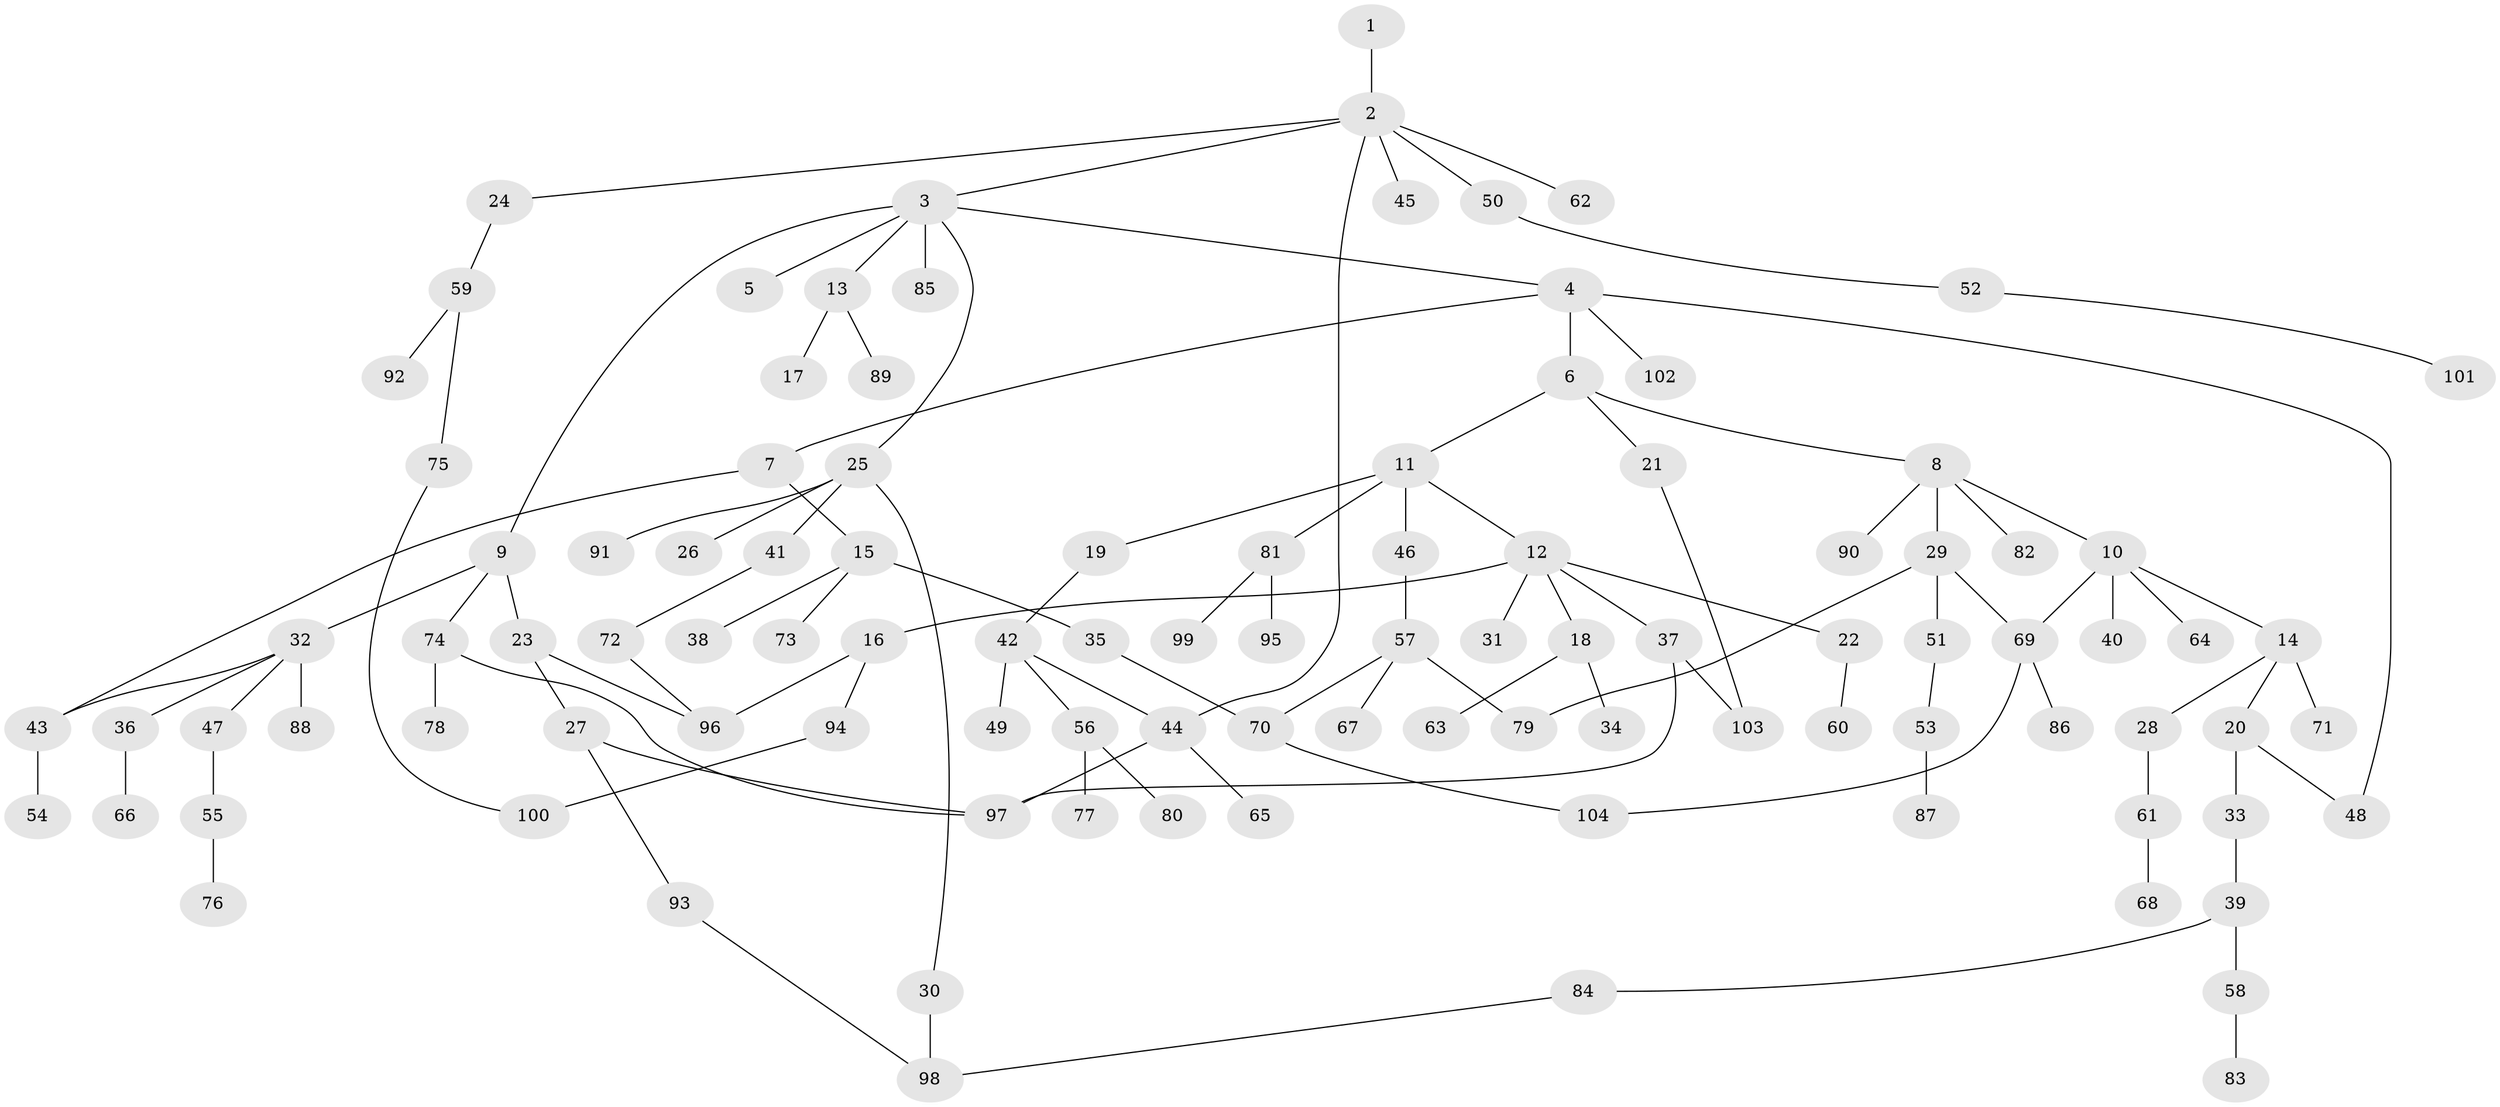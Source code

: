 // coarse degree distribution, {1: 0.38235294117647056, 6: 0.058823529411764705, 7: 0.029411764705882353, 4: 0.10294117647058823, 5: 0.029411764705882353, 2: 0.25, 3: 0.14705882352941177}
// Generated by graph-tools (version 1.1) at 2025/41/03/06/25 10:41:28]
// undirected, 104 vertices, 119 edges
graph export_dot {
graph [start="1"]
  node [color=gray90,style=filled];
  1;
  2;
  3;
  4;
  5;
  6;
  7;
  8;
  9;
  10;
  11;
  12;
  13;
  14;
  15;
  16;
  17;
  18;
  19;
  20;
  21;
  22;
  23;
  24;
  25;
  26;
  27;
  28;
  29;
  30;
  31;
  32;
  33;
  34;
  35;
  36;
  37;
  38;
  39;
  40;
  41;
  42;
  43;
  44;
  45;
  46;
  47;
  48;
  49;
  50;
  51;
  52;
  53;
  54;
  55;
  56;
  57;
  58;
  59;
  60;
  61;
  62;
  63;
  64;
  65;
  66;
  67;
  68;
  69;
  70;
  71;
  72;
  73;
  74;
  75;
  76;
  77;
  78;
  79;
  80;
  81;
  82;
  83;
  84;
  85;
  86;
  87;
  88;
  89;
  90;
  91;
  92;
  93;
  94;
  95;
  96;
  97;
  98;
  99;
  100;
  101;
  102;
  103;
  104;
  1 -- 2;
  2 -- 3;
  2 -- 24;
  2 -- 45;
  2 -- 50;
  2 -- 62;
  2 -- 44;
  3 -- 4;
  3 -- 5;
  3 -- 9;
  3 -- 13;
  3 -- 25;
  3 -- 85;
  4 -- 6;
  4 -- 7;
  4 -- 102;
  4 -- 48;
  6 -- 8;
  6 -- 11;
  6 -- 21;
  7 -- 15;
  7 -- 43;
  8 -- 10;
  8 -- 29;
  8 -- 82;
  8 -- 90;
  9 -- 23;
  9 -- 32;
  9 -- 74;
  10 -- 14;
  10 -- 40;
  10 -- 64;
  10 -- 69;
  11 -- 12;
  11 -- 19;
  11 -- 46;
  11 -- 81;
  12 -- 16;
  12 -- 18;
  12 -- 22;
  12 -- 31;
  12 -- 37;
  13 -- 17;
  13 -- 89;
  14 -- 20;
  14 -- 28;
  14 -- 71;
  15 -- 35;
  15 -- 38;
  15 -- 73;
  16 -- 94;
  16 -- 96;
  18 -- 34;
  18 -- 63;
  19 -- 42;
  20 -- 33;
  20 -- 48;
  21 -- 103;
  22 -- 60;
  23 -- 27;
  23 -- 96;
  24 -- 59;
  25 -- 26;
  25 -- 30;
  25 -- 41;
  25 -- 91;
  27 -- 93;
  27 -- 97;
  28 -- 61;
  29 -- 51;
  29 -- 69;
  29 -- 79;
  30 -- 98;
  32 -- 36;
  32 -- 43;
  32 -- 47;
  32 -- 88;
  33 -- 39;
  35 -- 70;
  36 -- 66;
  37 -- 103;
  37 -- 97;
  39 -- 58;
  39 -- 84;
  41 -- 72;
  42 -- 44;
  42 -- 49;
  42 -- 56;
  43 -- 54;
  44 -- 65;
  44 -- 97;
  46 -- 57;
  47 -- 55;
  50 -- 52;
  51 -- 53;
  52 -- 101;
  53 -- 87;
  55 -- 76;
  56 -- 77;
  56 -- 80;
  57 -- 67;
  57 -- 79;
  57 -- 70;
  58 -- 83;
  59 -- 75;
  59 -- 92;
  61 -- 68;
  69 -- 86;
  69 -- 104;
  70 -- 104;
  72 -- 96;
  74 -- 78;
  74 -- 97;
  75 -- 100;
  81 -- 95;
  81 -- 99;
  84 -- 98;
  93 -- 98;
  94 -- 100;
}
